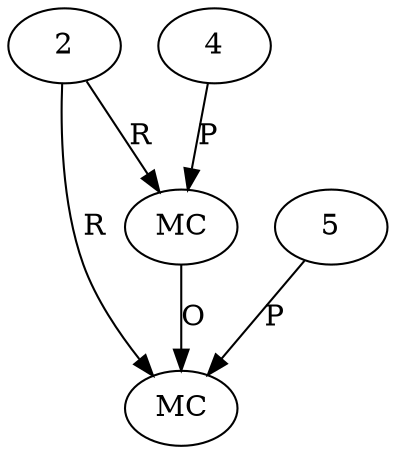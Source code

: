 digraph "AUG" {

  1 [ label="MC" s="add()" t="Collection" l="396" ];
  2 [ t="ArrayList" n="list" ];
  3 [ label="MC" s="toArray()" t="Collection" l="399" ];
  4 [ t="String" v="" n="StringUtils.EMPTY" ];
  5 [ t="String[]" n="dummy_" ];
  4 -> 1 [ label="P" ];
  2 -> 1 [ label="R" ];
  5 -> 3 [ label="P" ];
  2 -> 3 [ label="R" ];
  1 -> 3 [ label="O" ];
}
